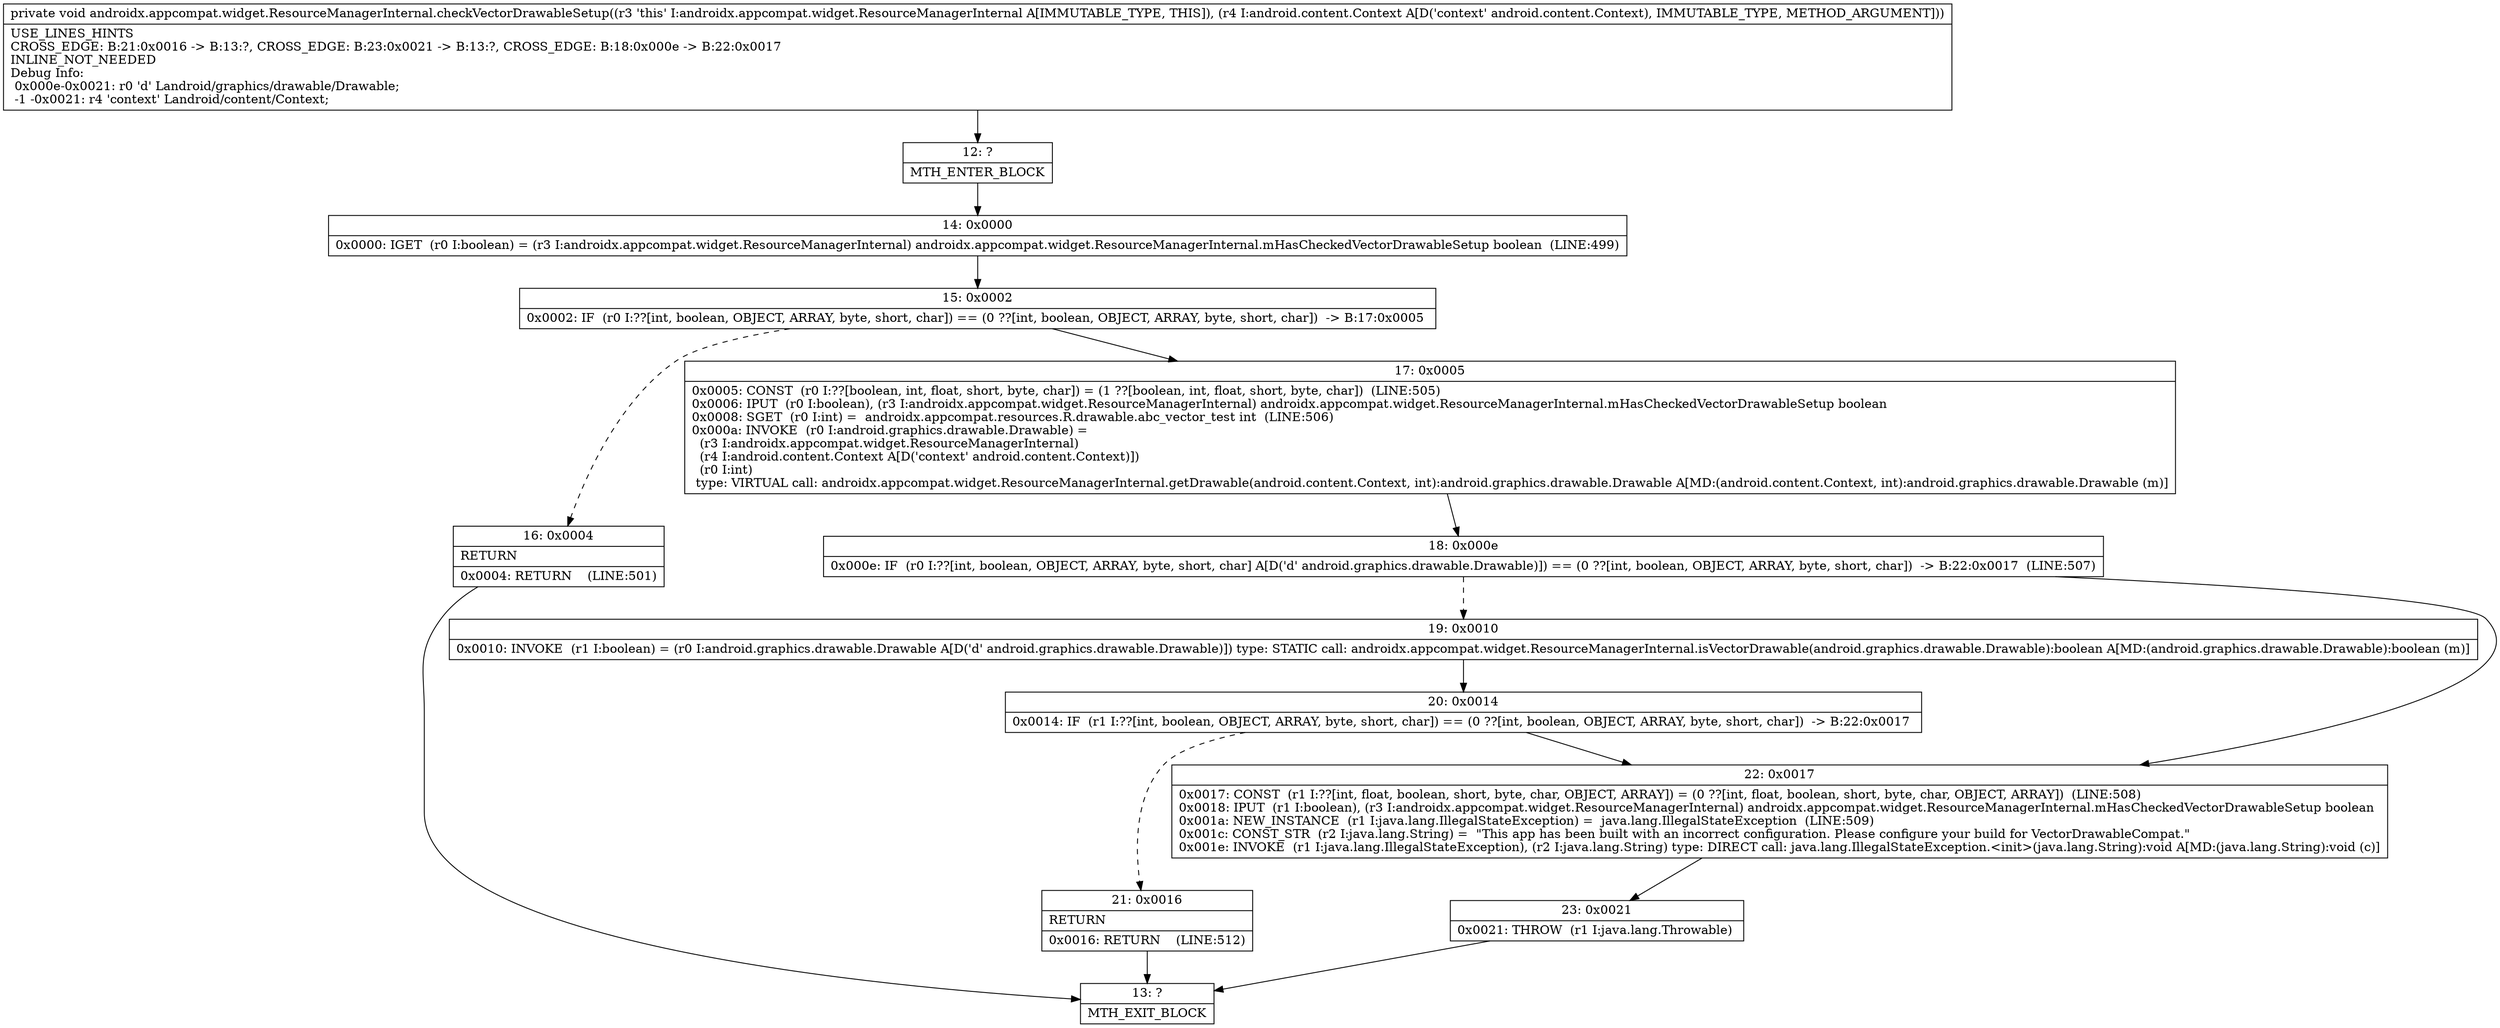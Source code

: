digraph "CFG forandroidx.appcompat.widget.ResourceManagerInternal.checkVectorDrawableSetup(Landroid\/content\/Context;)V" {
Node_12 [shape=record,label="{12\:\ ?|MTH_ENTER_BLOCK\l}"];
Node_14 [shape=record,label="{14\:\ 0x0000|0x0000: IGET  (r0 I:boolean) = (r3 I:androidx.appcompat.widget.ResourceManagerInternal) androidx.appcompat.widget.ResourceManagerInternal.mHasCheckedVectorDrawableSetup boolean  (LINE:499)\l}"];
Node_15 [shape=record,label="{15\:\ 0x0002|0x0002: IF  (r0 I:??[int, boolean, OBJECT, ARRAY, byte, short, char]) == (0 ??[int, boolean, OBJECT, ARRAY, byte, short, char])  \-\> B:17:0x0005 \l}"];
Node_16 [shape=record,label="{16\:\ 0x0004|RETURN\l|0x0004: RETURN    (LINE:501)\l}"];
Node_13 [shape=record,label="{13\:\ ?|MTH_EXIT_BLOCK\l}"];
Node_17 [shape=record,label="{17\:\ 0x0005|0x0005: CONST  (r0 I:??[boolean, int, float, short, byte, char]) = (1 ??[boolean, int, float, short, byte, char])  (LINE:505)\l0x0006: IPUT  (r0 I:boolean), (r3 I:androidx.appcompat.widget.ResourceManagerInternal) androidx.appcompat.widget.ResourceManagerInternal.mHasCheckedVectorDrawableSetup boolean \l0x0008: SGET  (r0 I:int) =  androidx.appcompat.resources.R.drawable.abc_vector_test int  (LINE:506)\l0x000a: INVOKE  (r0 I:android.graphics.drawable.Drawable) = \l  (r3 I:androidx.appcompat.widget.ResourceManagerInternal)\l  (r4 I:android.content.Context A[D('context' android.content.Context)])\l  (r0 I:int)\l type: VIRTUAL call: androidx.appcompat.widget.ResourceManagerInternal.getDrawable(android.content.Context, int):android.graphics.drawable.Drawable A[MD:(android.content.Context, int):android.graphics.drawable.Drawable (m)]\l}"];
Node_18 [shape=record,label="{18\:\ 0x000e|0x000e: IF  (r0 I:??[int, boolean, OBJECT, ARRAY, byte, short, char] A[D('d' android.graphics.drawable.Drawable)]) == (0 ??[int, boolean, OBJECT, ARRAY, byte, short, char])  \-\> B:22:0x0017  (LINE:507)\l}"];
Node_19 [shape=record,label="{19\:\ 0x0010|0x0010: INVOKE  (r1 I:boolean) = (r0 I:android.graphics.drawable.Drawable A[D('d' android.graphics.drawable.Drawable)]) type: STATIC call: androidx.appcompat.widget.ResourceManagerInternal.isVectorDrawable(android.graphics.drawable.Drawable):boolean A[MD:(android.graphics.drawable.Drawable):boolean (m)]\l}"];
Node_20 [shape=record,label="{20\:\ 0x0014|0x0014: IF  (r1 I:??[int, boolean, OBJECT, ARRAY, byte, short, char]) == (0 ??[int, boolean, OBJECT, ARRAY, byte, short, char])  \-\> B:22:0x0017 \l}"];
Node_21 [shape=record,label="{21\:\ 0x0016|RETURN\l|0x0016: RETURN    (LINE:512)\l}"];
Node_22 [shape=record,label="{22\:\ 0x0017|0x0017: CONST  (r1 I:??[int, float, boolean, short, byte, char, OBJECT, ARRAY]) = (0 ??[int, float, boolean, short, byte, char, OBJECT, ARRAY])  (LINE:508)\l0x0018: IPUT  (r1 I:boolean), (r3 I:androidx.appcompat.widget.ResourceManagerInternal) androidx.appcompat.widget.ResourceManagerInternal.mHasCheckedVectorDrawableSetup boolean \l0x001a: NEW_INSTANCE  (r1 I:java.lang.IllegalStateException) =  java.lang.IllegalStateException  (LINE:509)\l0x001c: CONST_STR  (r2 I:java.lang.String) =  \"This app has been built with an incorrect configuration. Please configure your build for VectorDrawableCompat.\" \l0x001e: INVOKE  (r1 I:java.lang.IllegalStateException), (r2 I:java.lang.String) type: DIRECT call: java.lang.IllegalStateException.\<init\>(java.lang.String):void A[MD:(java.lang.String):void (c)]\l}"];
Node_23 [shape=record,label="{23\:\ 0x0021|0x0021: THROW  (r1 I:java.lang.Throwable) \l}"];
MethodNode[shape=record,label="{private void androidx.appcompat.widget.ResourceManagerInternal.checkVectorDrawableSetup((r3 'this' I:androidx.appcompat.widget.ResourceManagerInternal A[IMMUTABLE_TYPE, THIS]), (r4 I:android.content.Context A[D('context' android.content.Context), IMMUTABLE_TYPE, METHOD_ARGUMENT]))  | USE_LINES_HINTS\lCROSS_EDGE: B:21:0x0016 \-\> B:13:?, CROSS_EDGE: B:23:0x0021 \-\> B:13:?, CROSS_EDGE: B:18:0x000e \-\> B:22:0x0017\lINLINE_NOT_NEEDED\lDebug Info:\l  0x000e\-0x0021: r0 'd' Landroid\/graphics\/drawable\/Drawable;\l  \-1 \-0x0021: r4 'context' Landroid\/content\/Context;\l}"];
MethodNode -> Node_12;Node_12 -> Node_14;
Node_14 -> Node_15;
Node_15 -> Node_16[style=dashed];
Node_15 -> Node_17;
Node_16 -> Node_13;
Node_17 -> Node_18;
Node_18 -> Node_19[style=dashed];
Node_18 -> Node_22;
Node_19 -> Node_20;
Node_20 -> Node_21[style=dashed];
Node_20 -> Node_22;
Node_21 -> Node_13;
Node_22 -> Node_23;
Node_23 -> Node_13;
}

